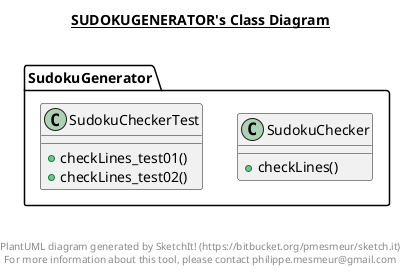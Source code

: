 @startuml

title __SUDOKUGENERATOR's Class Diagram__\n

  namespace SudokuGenerator {
    class SudokuGenerator.SudokuChecker {
        + checkLines()
    }
  }
  

  namespace SudokuGenerator {
    class SudokuGenerator.SudokuCheckerTest {
        + checkLines_test01()
        + checkLines_test02()
    }
  }
  



right footer


PlantUML diagram generated by SketchIt! (https://bitbucket.org/pmesmeur/sketch.it)
For more information about this tool, please contact philippe.mesmeur@gmail.com
endfooter

@enduml
